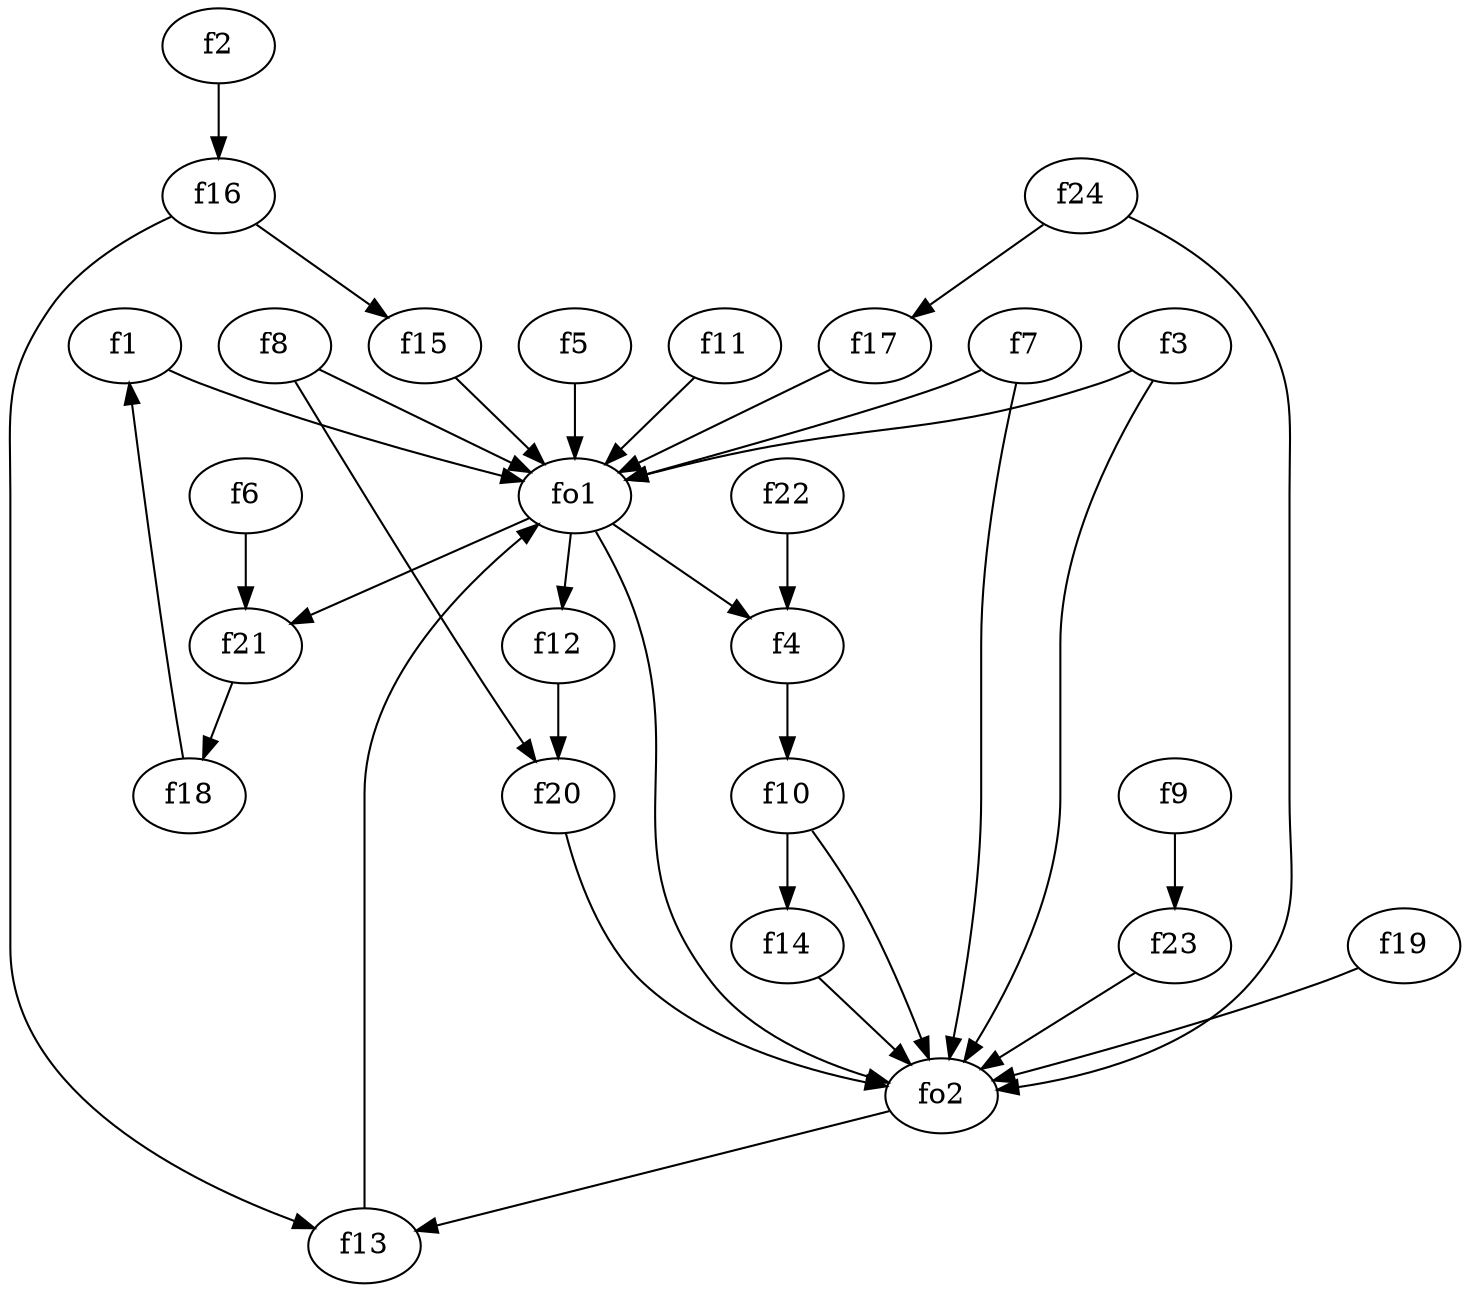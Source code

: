 strict digraph  {
f1;
f2;
f3;
f4;
f5;
f6;
f7;
f8;
f9;
f10;
f11;
f12;
f13;
f14;
f15;
f16;
f17;
f18;
f19;
f20;
f21;
f22;
f23;
f24;
fo1;
fo2;
f1 -> fo1  [weight=2];
f2 -> f16  [weight=2];
f3 -> fo1  [weight=2];
f3 -> fo2  [weight=2];
f4 -> f10  [weight=2];
f5 -> fo1  [weight=2];
f6 -> f21  [weight=2];
f7 -> fo1  [weight=2];
f7 -> fo2  [weight=2];
f8 -> fo1  [weight=2];
f8 -> f20  [weight=2];
f9 -> f23  [weight=2];
f10 -> fo2  [weight=2];
f10 -> f14  [weight=2];
f11 -> fo1  [weight=2];
f12 -> f20  [weight=2];
f13 -> fo1  [weight=2];
f14 -> fo2  [weight=2];
f15 -> fo1  [weight=2];
f16 -> f13  [weight=2];
f16 -> f15  [weight=2];
f17 -> fo1  [weight=2];
f18 -> f1  [weight=2];
f19 -> fo2  [weight=2];
f20 -> fo2  [weight=2];
f21 -> f18  [weight=2];
f22 -> f4  [weight=2];
f23 -> fo2  [weight=2];
f24 -> f17  [weight=2];
f24 -> fo2  [weight=2];
fo1 -> f12  [weight=2];
fo1 -> fo2  [weight=2];
fo1 -> f4  [weight=2];
fo1 -> f21  [weight=2];
fo2 -> f13  [weight=2];
}
